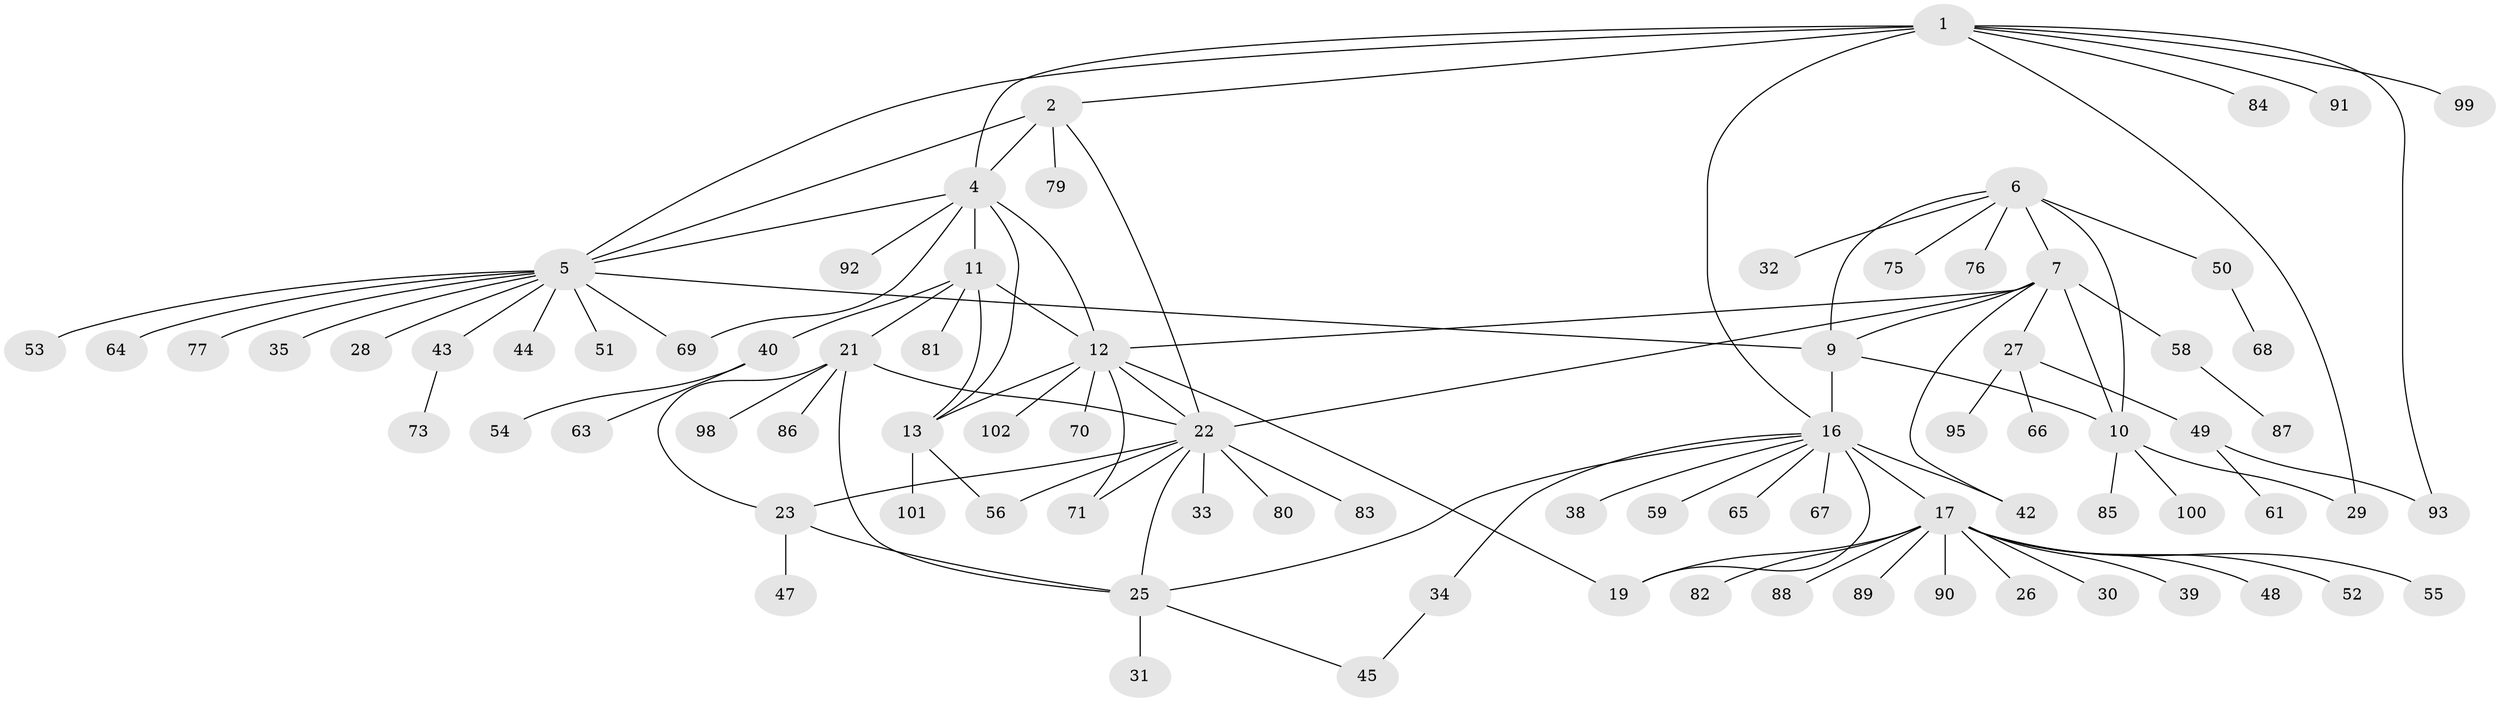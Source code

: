 // Generated by graph-tools (version 1.1) at 2025/52/02/27/25 19:52:21]
// undirected, 82 vertices, 108 edges
graph export_dot {
graph [start="1"]
  node [color=gray90,style=filled];
  1 [super="+62"];
  2 [super="+3"];
  4 [super="+15"];
  5 [super="+103"];
  6 [super="+60"];
  7 [super="+8"];
  9;
  10 [super="+41"];
  11 [super="+14"];
  12 [super="+78"];
  13 [super="+57"];
  16 [super="+18"];
  17 [super="+20"];
  19;
  21 [super="+37"];
  22 [super="+24"];
  23 [super="+36"];
  25 [super="+74"];
  26;
  27;
  28;
  29;
  30;
  31;
  32;
  33;
  34;
  35;
  38;
  39;
  40 [super="+46"];
  42;
  43;
  44;
  45 [super="+97"];
  47;
  48;
  49 [super="+72"];
  50 [super="+94"];
  51;
  52;
  53;
  54;
  55;
  56;
  58;
  59;
  61;
  63;
  64;
  65;
  66;
  67;
  68 [super="+96"];
  69;
  70;
  71;
  73;
  75;
  76;
  77;
  79;
  80;
  81;
  82;
  83;
  84;
  85;
  86;
  87;
  88;
  89;
  90;
  91;
  92;
  93;
  95;
  98;
  99;
  100;
  101;
  102;
  1 -- 2 [weight=2];
  1 -- 4;
  1 -- 5;
  1 -- 29;
  1 -- 84;
  1 -- 91;
  1 -- 93;
  1 -- 99;
  1 -- 16;
  2 -- 4 [weight=2];
  2 -- 5 [weight=2];
  2 -- 79;
  2 -- 22;
  4 -- 5;
  4 -- 69;
  4 -- 11 [weight=2];
  4 -- 12;
  4 -- 13;
  4 -- 92;
  5 -- 9;
  5 -- 28;
  5 -- 35;
  5 -- 43;
  5 -- 44;
  5 -- 51;
  5 -- 53;
  5 -- 64;
  5 -- 69;
  5 -- 77;
  6 -- 7 [weight=2];
  6 -- 9;
  6 -- 10;
  6 -- 32;
  6 -- 50;
  6 -- 75;
  6 -- 76;
  7 -- 9 [weight=2];
  7 -- 10 [weight=2];
  7 -- 12;
  7 -- 58;
  7 -- 42;
  7 -- 27;
  7 -- 22;
  9 -- 10;
  9 -- 16;
  10 -- 29;
  10 -- 85;
  10 -- 100;
  11 -- 12 [weight=2];
  11 -- 13 [weight=2];
  11 -- 21;
  11 -- 40;
  11 -- 81;
  12 -- 13;
  12 -- 19;
  12 -- 70;
  12 -- 71;
  12 -- 102;
  12 -- 22;
  13 -- 56;
  13 -- 101;
  16 -- 17 [weight=4];
  16 -- 19 [weight=2];
  16 -- 34;
  16 -- 65;
  16 -- 67;
  16 -- 38;
  16 -- 42;
  16 -- 25;
  16 -- 59;
  17 -- 19 [weight=2];
  17 -- 26;
  17 -- 52;
  17 -- 55;
  17 -- 88;
  17 -- 89;
  17 -- 90;
  17 -- 48;
  17 -- 82;
  17 -- 39;
  17 -- 30;
  21 -- 22 [weight=2];
  21 -- 23;
  21 -- 25;
  21 -- 98;
  21 -- 86;
  22 -- 23 [weight=2];
  22 -- 25 [weight=2];
  22 -- 71;
  22 -- 33;
  22 -- 80;
  22 -- 83;
  22 -- 56;
  23 -- 25;
  23 -- 47;
  25 -- 31;
  25 -- 45;
  27 -- 49;
  27 -- 66;
  27 -- 95;
  34 -- 45;
  40 -- 54;
  40 -- 63;
  43 -- 73;
  49 -- 61;
  49 -- 93;
  50 -- 68;
  58 -- 87;
}
